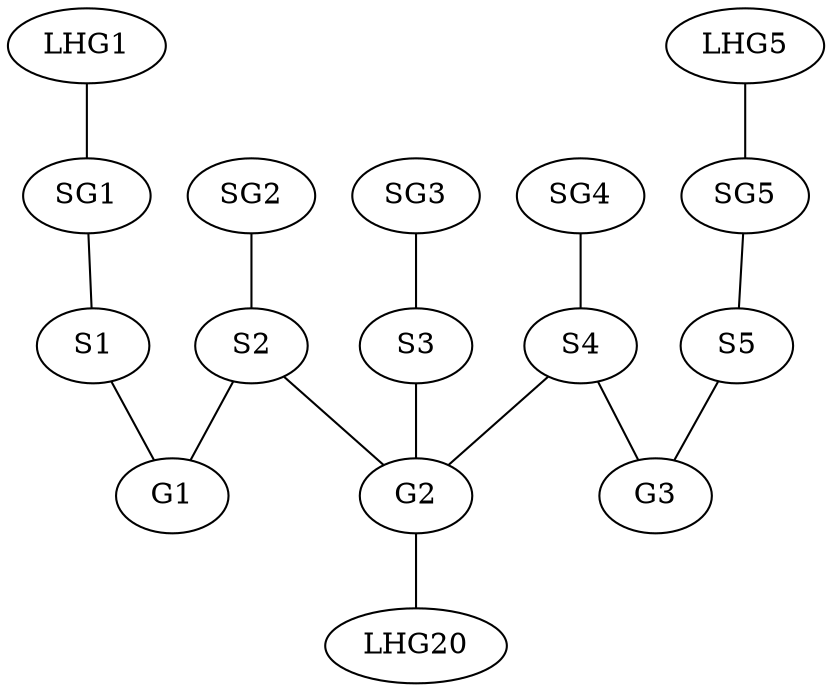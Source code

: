 graph G {
  /* Startgroups and it's repos */
  LHG1 -- SG1
  SG1 -- S1
  SG2 -- S2
  SG3 -- S3
  SG4 -- S4
  SG5 -- S5
  LHG5 -- SG5

  /* Labgroups */
  S1 -- G1
  S2 -- G1

  S2 -- G2
  S3 -- G2
  S4 -- G2

  S4 -- G3
  S5 -- G3
  
  /* The sets A and B */
  /* subgraph cluster_A { */
  /*   S1 */
  /*   S2 */
  /*   S3 */
  /*   S4 */
  /*   S5 */
  /*   label = "                A" */

  /*   subgraph cluster_B { */
  /*     S2 */
  /*     S3 */
  /*     S4 */
  /*     label = "                B" */
  /*   } */
  /* } */

  /* Repos */
  G2 -- LHG20

  /* Bonus properties */ 
  /* S3 [shape = doublecircle] */ 
  /* LHG20 [style=dashed] */
}




